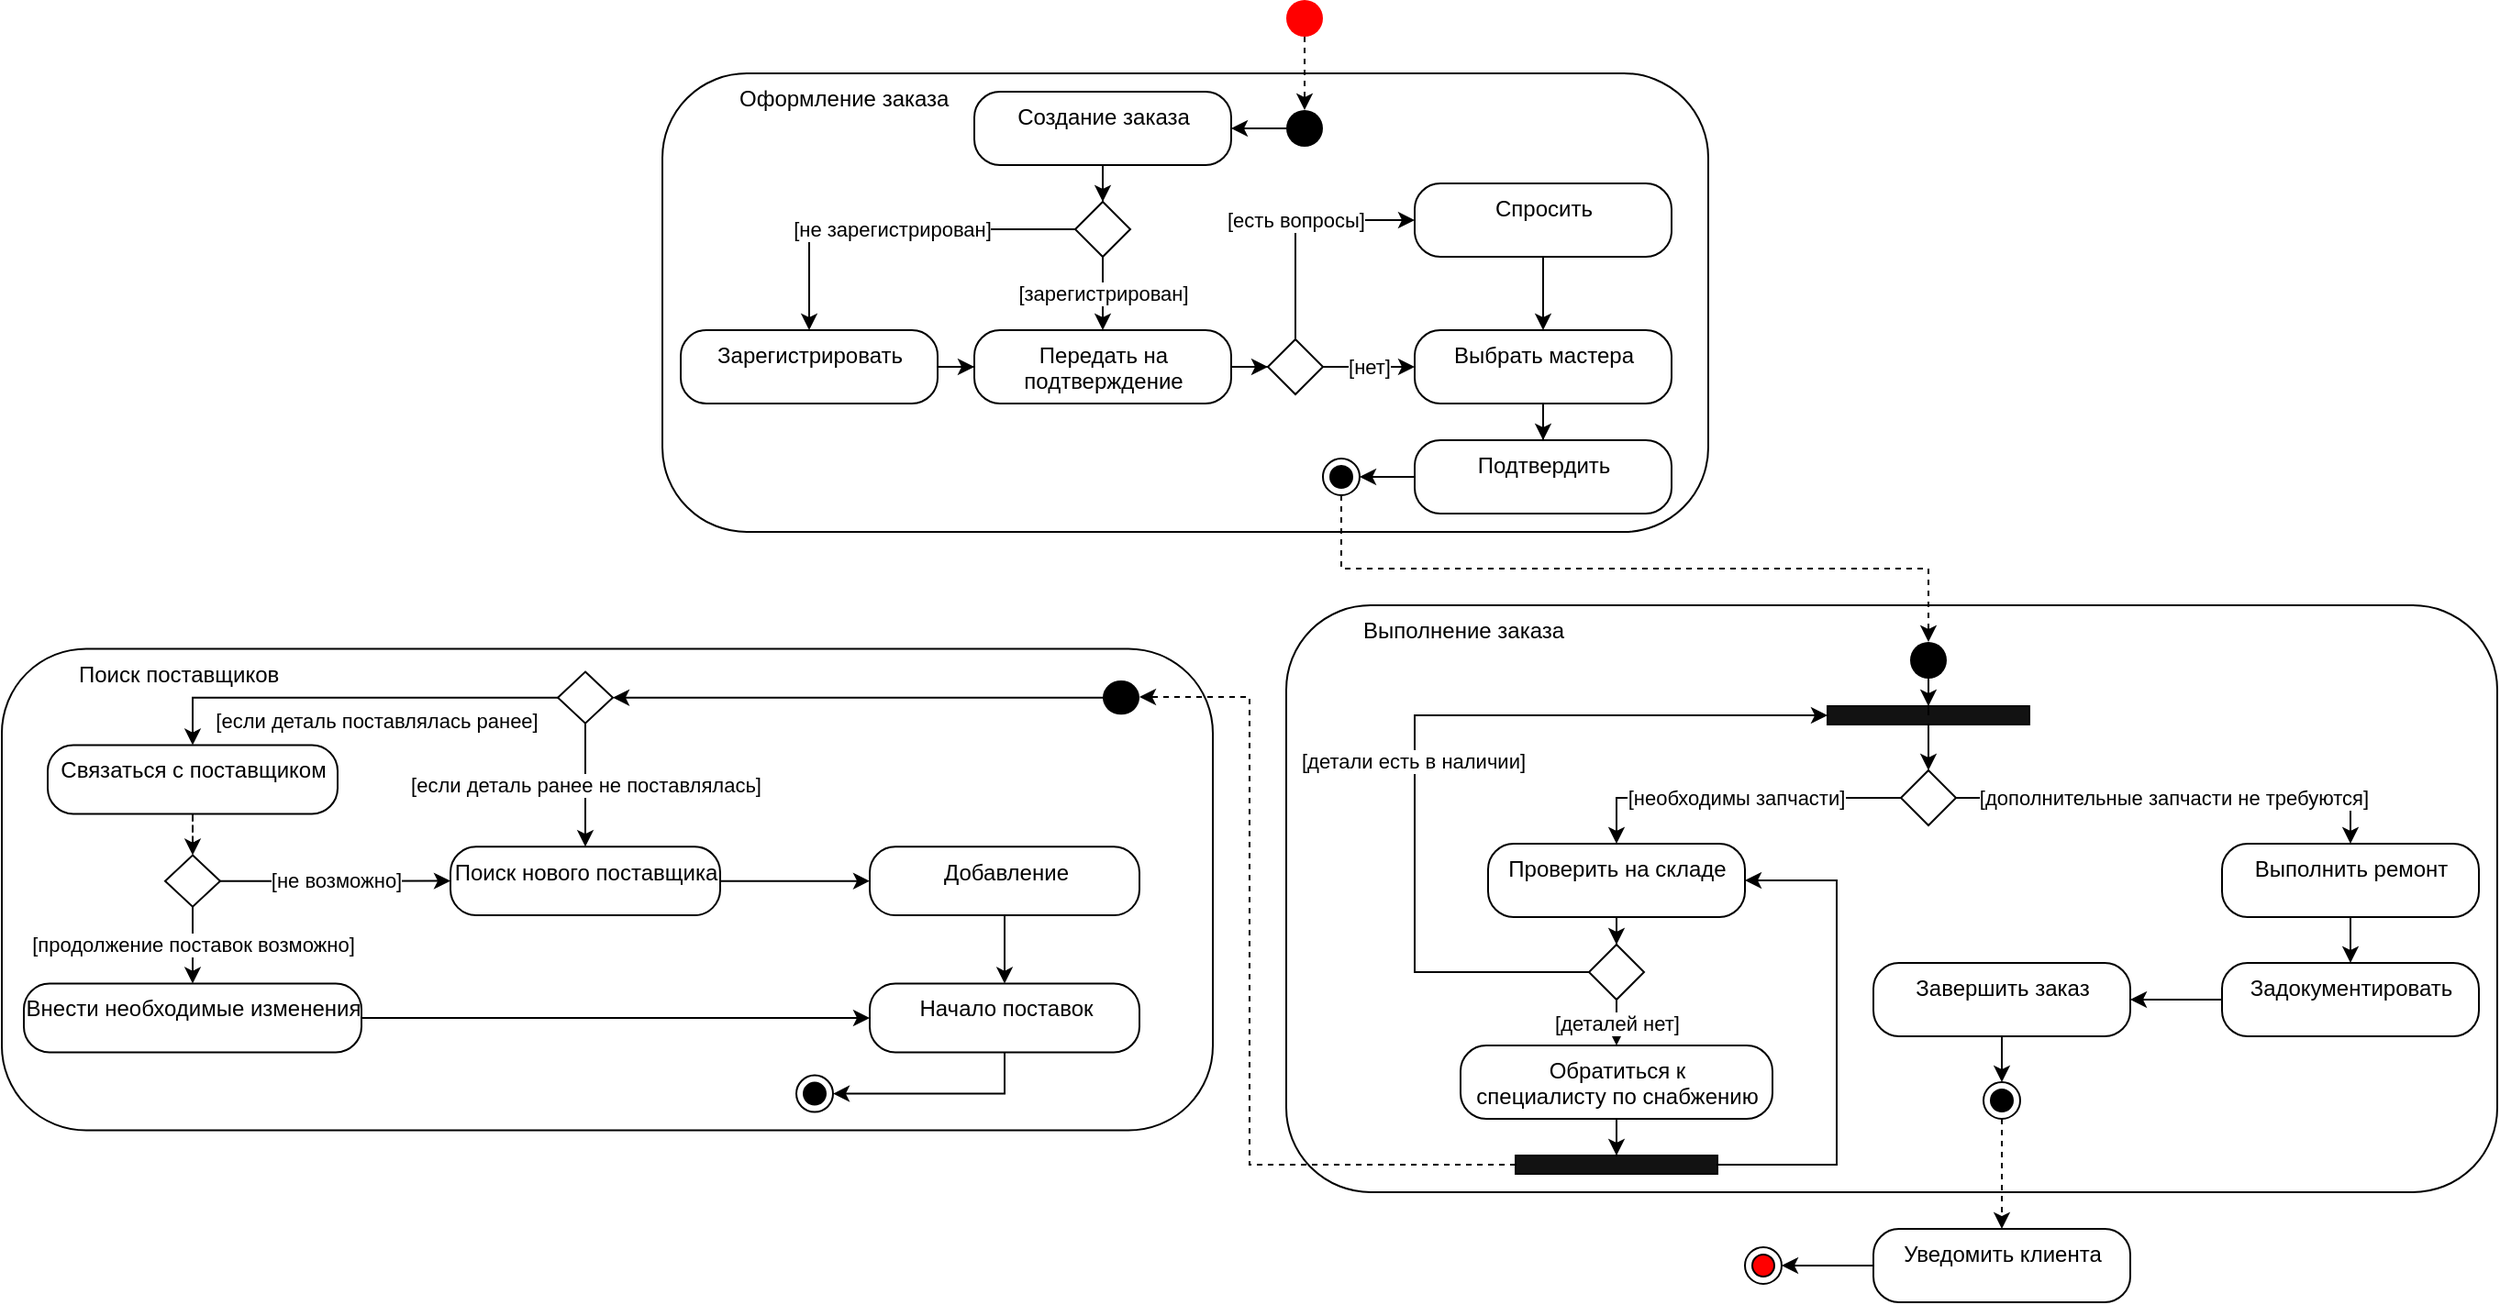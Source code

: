 <mxfile version="13.9.9" type="device"><diagram id="_Ec7mv_wGqaotwTmDxq5" name="Страница 1"><mxGraphModel dx="2378" dy="1140" grid="1" gridSize="10" guides="1" tooltips="1" connect="1" arrows="1" fold="1" page="1" pageScale="1" pageWidth="827" pageHeight="1169" math="0" shadow="0"><root><mxCell id="0"/><mxCell id="1" parent="0"/><mxCell id="ZJmdMWOzAyC2C9ayqiOj-72" style="edgeStyle=orthogonalEdgeStyle;rounded=0;orthogonalLoop=1;jettySize=auto;html=1;dashed=1;" parent="1" source="ZJmdMWOzAyC2C9ayqiOj-3" target="ZJmdMWOzAyC2C9ayqiOj-70" edge="1"><mxGeometry relative="1" as="geometry"><Array as="points"><mxPoint x="290" y="350"/><mxPoint x="610" y="350"/></Array></mxGeometry></mxCell><mxCell id="65qtRr_dpBYXdcNAv_sx-13" value="" style="group" vertex="1" connectable="0" parent="1"><mxGeometry x="260" y="370" width="660" height="320" as="geometry"/></mxCell><mxCell id="65qtRr_dpBYXdcNAv_sx-11" value="&lt;blockquote style=&quot;margin: 0 0 0 40px ; border: none ; padding: 0px&quot;&gt;Выполнение заказа&lt;/blockquote&gt;" style="html=1;align=left;verticalAlign=top;rounded=1;absoluteArcSize=1;arcSize=92;dashed=0;fillColor=none;perimeter=rectanglePerimeter;" vertex="1" parent="65qtRr_dpBYXdcNAv_sx-13"><mxGeometry width="660" height="320" as="geometry"/></mxCell><mxCell id="ZJmdMWOzAyC2C9ayqiOj-51" value="" style="rhombus;" parent="65qtRr_dpBYXdcNAv_sx-13" vertex="1"><mxGeometry x="335" y="90" width="30" height="30" as="geometry"/></mxCell><mxCell id="65qtRr_dpBYXdcNAv_sx-82" style="edgeStyle=orthogonalEdgeStyle;rounded=0;orthogonalLoop=1;jettySize=auto;html=1;endArrow=classic;endFill=1;" edge="1" parent="65qtRr_dpBYXdcNAv_sx-13" source="ZJmdMWOzAyC2C9ayqiOj-52" target="ZJmdMWOzAyC2C9ayqiOj-55"><mxGeometry relative="1" as="geometry"/></mxCell><mxCell id="ZJmdMWOzAyC2C9ayqiOj-52" value="Проверить на складе" style="html=1;align=center;verticalAlign=top;rounded=1;absoluteArcSize=1;arcSize=28;dashed=0;" parent="65qtRr_dpBYXdcNAv_sx-13" vertex="1"><mxGeometry x="110" y="130" width="140" height="40" as="geometry"/></mxCell><mxCell id="ZJmdMWOzAyC2C9ayqiOj-53" value="[необходимы запчасти]" style="edgeStyle=orthogonalEdgeStyle;rounded=0;orthogonalLoop=1;jettySize=auto;html=1;" parent="65qtRr_dpBYXdcNAv_sx-13" source="ZJmdMWOzAyC2C9ayqiOj-51" target="ZJmdMWOzAyC2C9ayqiOj-52" edge="1"><mxGeometry relative="1" as="geometry"/></mxCell><mxCell id="ZJmdMWOzAyC2C9ayqiOj-55" value="" style="rhombus;" parent="65qtRr_dpBYXdcNAv_sx-13" vertex="1"><mxGeometry x="165" y="185" width="30" height="30" as="geometry"/></mxCell><mxCell id="65qtRr_dpBYXdcNAv_sx-2" style="edgeStyle=orthogonalEdgeStyle;rounded=0;orthogonalLoop=1;jettySize=auto;html=1;" edge="1" parent="65qtRr_dpBYXdcNAv_sx-13" source="65qtRr_dpBYXdcNAv_sx-80" target="ZJmdMWOzAyC2C9ayqiOj-52"><mxGeometry relative="1" as="geometry"><Array as="points"><mxPoint x="180" y="305"/><mxPoint x="300" y="305"/><mxPoint x="300" y="150"/></Array></mxGeometry></mxCell><mxCell id="65qtRr_dpBYXdcNAv_sx-81" style="edgeStyle=orthogonalEdgeStyle;rounded=0;orthogonalLoop=1;jettySize=auto;html=1;entryX=0.5;entryY=0;entryDx=0;entryDy=0;endArrow=classic;endFill=1;" edge="1" parent="65qtRr_dpBYXdcNAv_sx-13" source="ZJmdMWOzAyC2C9ayqiOj-57" target="65qtRr_dpBYXdcNAv_sx-80"><mxGeometry relative="1" as="geometry"/></mxCell><mxCell id="ZJmdMWOzAyC2C9ayqiOj-57" value="Обратиться к &lt;br&gt;специалисту по снабжению" style="html=1;align=center;verticalAlign=top;rounded=1;absoluteArcSize=1;arcSize=28;dashed=0;" parent="65qtRr_dpBYXdcNAv_sx-13" vertex="1"><mxGeometry x="95" y="240" width="170" height="40" as="geometry"/></mxCell><mxCell id="ZJmdMWOzAyC2C9ayqiOj-58" value="[деталей нет]" style="edgeStyle=orthogonalEdgeStyle;rounded=0;orthogonalLoop=1;jettySize=auto;html=1;" parent="65qtRr_dpBYXdcNAv_sx-13" source="ZJmdMWOzAyC2C9ayqiOj-55" target="ZJmdMWOzAyC2C9ayqiOj-57" edge="1"><mxGeometry relative="1" as="geometry"/></mxCell><mxCell id="ZJmdMWOzAyC2C9ayqiOj-59" value="Выполнить ремонт" style="html=1;align=center;verticalAlign=top;rounded=1;absoluteArcSize=1;arcSize=28;dashed=0;" parent="65qtRr_dpBYXdcNAv_sx-13" vertex="1"><mxGeometry x="510" y="130" width="140" height="40" as="geometry"/></mxCell><mxCell id="ZJmdMWOzAyC2C9ayqiOj-60" value="[дополнительные запчасти не требуются]&amp;nbsp;" style="edgeStyle=orthogonalEdgeStyle;rounded=0;orthogonalLoop=1;jettySize=auto;html=1;" parent="65qtRr_dpBYXdcNAv_sx-13" source="ZJmdMWOzAyC2C9ayqiOj-51" target="ZJmdMWOzAyC2C9ayqiOj-59" edge="1"><mxGeometry relative="1" as="geometry"/></mxCell><mxCell id="ZJmdMWOzAyC2C9ayqiOj-62" value="Задокументировать" style="html=1;align=center;verticalAlign=top;rounded=1;absoluteArcSize=1;arcSize=28;dashed=0;" parent="65qtRr_dpBYXdcNAv_sx-13" vertex="1"><mxGeometry x="510" y="195" width="140" height="40" as="geometry"/></mxCell><mxCell id="ZJmdMWOzAyC2C9ayqiOj-63" style="edgeStyle=orthogonalEdgeStyle;rounded=0;orthogonalLoop=1;jettySize=auto;html=1;" parent="65qtRr_dpBYXdcNAv_sx-13" source="ZJmdMWOzAyC2C9ayqiOj-59" target="ZJmdMWOzAyC2C9ayqiOj-62" edge="1"><mxGeometry relative="1" as="geometry"/></mxCell><mxCell id="65qtRr_dpBYXdcNAv_sx-84" style="edgeStyle=orthogonalEdgeStyle;rounded=0;orthogonalLoop=1;jettySize=auto;html=1;endArrow=classic;endFill=1;" edge="1" parent="65qtRr_dpBYXdcNAv_sx-13" source="ZJmdMWOzAyC2C9ayqiOj-66" target="65qtRr_dpBYXdcNAv_sx-83"><mxGeometry relative="1" as="geometry"/></mxCell><mxCell id="ZJmdMWOzAyC2C9ayqiOj-66" value="Завершить заказ" style="html=1;align=center;verticalAlign=top;rounded=1;absoluteArcSize=1;arcSize=28;dashed=0;" parent="65qtRr_dpBYXdcNAv_sx-13" vertex="1"><mxGeometry x="320" y="195" width="140" height="40" as="geometry"/></mxCell><mxCell id="ZJmdMWOzAyC2C9ayqiOj-67" style="edgeStyle=orthogonalEdgeStyle;rounded=0;orthogonalLoop=1;jettySize=auto;html=1;" parent="65qtRr_dpBYXdcNAv_sx-13" source="ZJmdMWOzAyC2C9ayqiOj-62" target="ZJmdMWOzAyC2C9ayqiOj-66" edge="1"><mxGeometry relative="1" as="geometry"/></mxCell><mxCell id="ZJmdMWOzAyC2C9ayqiOj-70" value="" style="ellipse;fillColor=#000000;strokeColor=none;" parent="65qtRr_dpBYXdcNAv_sx-13" vertex="1"><mxGeometry x="340" y="20" width="20" height="20" as="geometry"/></mxCell><mxCell id="65qtRr_dpBYXdcNAv_sx-6" style="edgeStyle=orthogonalEdgeStyle;rounded=0;orthogonalLoop=1;jettySize=auto;html=1;endArrow=classic;endFill=1;" edge="1" parent="65qtRr_dpBYXdcNAv_sx-13" source="65qtRr_dpBYXdcNAv_sx-5" target="ZJmdMWOzAyC2C9ayqiOj-51"><mxGeometry relative="1" as="geometry"/></mxCell><mxCell id="65qtRr_dpBYXdcNAv_sx-5" value="" style="html=1;fillColor=#121212;" vertex="1" parent="65qtRr_dpBYXdcNAv_sx-13"><mxGeometry x="295" y="55" width="110" height="10" as="geometry"/></mxCell><mxCell id="ZJmdMWOzAyC2C9ayqiOj-64" style="edgeStyle=orthogonalEdgeStyle;rounded=0;orthogonalLoop=1;jettySize=auto;html=1;" parent="65qtRr_dpBYXdcNAv_sx-13" source="ZJmdMWOzAyC2C9ayqiOj-55" target="65qtRr_dpBYXdcNAv_sx-5" edge="1"><mxGeometry relative="1" as="geometry"><Array as="points"><mxPoint x="70" y="200"/><mxPoint x="70" y="60"/></Array></mxGeometry></mxCell><mxCell id="ZJmdMWOzAyC2C9ayqiOj-65" value="[детали есть в наличии]" style="edgeLabel;html=1;align=center;verticalAlign=middle;resizable=0;points=[];" parent="ZJmdMWOzAyC2C9ayqiOj-64" vertex="1" connectable="0"><mxGeometry x="-0.086" y="1" relative="1" as="geometry"><mxPoint as="offset"/></mxGeometry></mxCell><mxCell id="ZJmdMWOzAyC2C9ayqiOj-71" style="edgeStyle=orthogonalEdgeStyle;rounded=0;orthogonalLoop=1;jettySize=auto;html=1;" parent="65qtRr_dpBYXdcNAv_sx-13" source="ZJmdMWOzAyC2C9ayqiOj-70" target="65qtRr_dpBYXdcNAv_sx-5" edge="1"><mxGeometry relative="1" as="geometry"/></mxCell><mxCell id="65qtRr_dpBYXdcNAv_sx-80" value="" style="html=1;fillColor=#121212;" vertex="1" parent="65qtRr_dpBYXdcNAv_sx-13"><mxGeometry x="125" y="300" width="110" height="10" as="geometry"/></mxCell><mxCell id="65qtRr_dpBYXdcNAv_sx-83" value="" style="ellipse;html=1;shape=endState;fillColor=#000000;strokeColor=#000000;" vertex="1" parent="65qtRr_dpBYXdcNAv_sx-13"><mxGeometry x="380" y="260" width="20" height="20" as="geometry"/></mxCell><mxCell id="65qtRr_dpBYXdcNAv_sx-14" value="" style="group;" vertex="1" connectable="0" parent="1"><mxGeometry x="-80" y="80" width="570" height="250" as="geometry"/></mxCell><mxCell id="ZJmdMWOzAyC2C9ayqiOj-8" value="&lt;blockquote style=&quot;margin: 0 0 0 40px ; border: none ; padding: 0px&quot;&gt;Оформление заказа&lt;/blockquote&gt;" style="html=1;align=left;verticalAlign=top;rounded=1;absoluteArcSize=1;arcSize=92;dashed=0;fillColor=none;perimeter=rectanglePerimeter;" parent="65qtRr_dpBYXdcNAv_sx-14" vertex="1"><mxGeometry width="570" height="250" as="geometry"/></mxCell><mxCell id="ZJmdMWOzAyC2C9ayqiOj-2" value="" style="ellipse;fillColor=#000000;strokeColor=none;" parent="65qtRr_dpBYXdcNAv_sx-14" vertex="1"><mxGeometry x="340" y="20" width="20" height="20" as="geometry"/></mxCell><mxCell id="ZJmdMWOzAyC2C9ayqiOj-3" value="" style="ellipse;html=1;shape=endState;fillColor=#000000;strokeColor=#000000;" parent="65qtRr_dpBYXdcNAv_sx-14" vertex="1"><mxGeometry x="360" y="210" width="20" height="20" as="geometry"/></mxCell><mxCell id="ZJmdMWOzAyC2C9ayqiOj-4" value="Создание заказа" style="html=1;align=center;verticalAlign=top;rounded=1;absoluteArcSize=1;arcSize=28;dashed=0;" parent="65qtRr_dpBYXdcNAv_sx-14" vertex="1"><mxGeometry x="170" y="10" width="140" height="40" as="geometry"/></mxCell><mxCell id="ZJmdMWOzAyC2C9ayqiOj-16" style="edgeStyle=orthogonalEdgeStyle;rounded=0;orthogonalLoop=1;jettySize=auto;html=1;" parent="65qtRr_dpBYXdcNAv_sx-14" source="ZJmdMWOzAyC2C9ayqiOj-2" target="ZJmdMWOzAyC2C9ayqiOj-4" edge="1"><mxGeometry relative="1" as="geometry"/></mxCell><mxCell id="ZJmdMWOzAyC2C9ayqiOj-5" value="" style="rhombus;" parent="65qtRr_dpBYXdcNAv_sx-14" vertex="1"><mxGeometry x="225" y="70" width="30" height="30" as="geometry"/></mxCell><mxCell id="ZJmdMWOzAyC2C9ayqiOj-15" style="edgeStyle=orthogonalEdgeStyle;rounded=0;orthogonalLoop=1;jettySize=auto;html=1;" parent="65qtRr_dpBYXdcNAv_sx-14" source="ZJmdMWOzAyC2C9ayqiOj-4" target="ZJmdMWOzAyC2C9ayqiOj-5" edge="1"><mxGeometry relative="1" as="geometry"><mxPoint x="290" y="120" as="targetPoint"/></mxGeometry></mxCell><mxCell id="ZJmdMWOzAyC2C9ayqiOj-17" value="Зарегистрировать" style="html=1;align=center;verticalAlign=top;rounded=1;absoluteArcSize=1;arcSize=28;dashed=0;" parent="65qtRr_dpBYXdcNAv_sx-14" vertex="1"><mxGeometry x="10" y="140" width="140" height="40" as="geometry"/></mxCell><mxCell id="ZJmdMWOzAyC2C9ayqiOj-18" value="[не зарегистрирован]" style="edgeStyle=orthogonalEdgeStyle;rounded=0;orthogonalLoop=1;jettySize=auto;html=1;" parent="65qtRr_dpBYXdcNAv_sx-14" source="ZJmdMWOzAyC2C9ayqiOj-5" target="ZJmdMWOzAyC2C9ayqiOj-17" edge="1"><mxGeometry relative="1" as="geometry"/></mxCell><mxCell id="ZJmdMWOzAyC2C9ayqiOj-19" value="Передать на &lt;br&gt;подтверждение" style="html=1;align=center;verticalAlign=top;rounded=1;absoluteArcSize=1;arcSize=28;dashed=0;" parent="65qtRr_dpBYXdcNAv_sx-14" vertex="1"><mxGeometry x="170" y="140" width="140" height="40" as="geometry"/></mxCell><mxCell id="ZJmdMWOzAyC2C9ayqiOj-20" value="[зарегистрирован]" style="edgeStyle=orthogonalEdgeStyle;rounded=0;orthogonalLoop=1;jettySize=auto;html=1;" parent="65qtRr_dpBYXdcNAv_sx-14" source="ZJmdMWOzAyC2C9ayqiOj-5" target="ZJmdMWOzAyC2C9ayqiOj-19" edge="1"><mxGeometry relative="1" as="geometry"/></mxCell><mxCell id="ZJmdMWOzAyC2C9ayqiOj-21" style="edgeStyle=orthogonalEdgeStyle;rounded=0;orthogonalLoop=1;jettySize=auto;html=1;" parent="65qtRr_dpBYXdcNAv_sx-14" source="ZJmdMWOzAyC2C9ayqiOj-17" target="ZJmdMWOzAyC2C9ayqiOj-19" edge="1"><mxGeometry relative="1" as="geometry"/></mxCell><mxCell id="ZJmdMWOzAyC2C9ayqiOj-22" value="" style="rhombus;" parent="65qtRr_dpBYXdcNAv_sx-14" vertex="1"><mxGeometry x="330" y="145" width="30" height="30" as="geometry"/></mxCell><mxCell id="ZJmdMWOzAyC2C9ayqiOj-23" style="edgeStyle=orthogonalEdgeStyle;rounded=0;orthogonalLoop=1;jettySize=auto;html=1;" parent="65qtRr_dpBYXdcNAv_sx-14" source="ZJmdMWOzAyC2C9ayqiOj-19" target="ZJmdMWOzAyC2C9ayqiOj-22" edge="1"><mxGeometry relative="1" as="geometry"/></mxCell><mxCell id="ZJmdMWOzAyC2C9ayqiOj-24" value="Выбрать мастера" style="html=1;align=center;verticalAlign=top;rounded=1;absoluteArcSize=1;arcSize=28;dashed=0;" parent="65qtRr_dpBYXdcNAv_sx-14" vertex="1"><mxGeometry x="410" y="140" width="140" height="40" as="geometry"/></mxCell><mxCell id="ZJmdMWOzAyC2C9ayqiOj-28" value="[нет]" style="edgeStyle=orthogonalEdgeStyle;rounded=0;orthogonalLoop=1;jettySize=auto;html=1;" parent="65qtRr_dpBYXdcNAv_sx-14" source="ZJmdMWOzAyC2C9ayqiOj-22" target="ZJmdMWOzAyC2C9ayqiOj-24" edge="1"><mxGeometry relative="1" as="geometry"/></mxCell><mxCell id="ZJmdMWOzAyC2C9ayqiOj-27" style="edgeStyle=orthogonalEdgeStyle;rounded=0;orthogonalLoop=1;jettySize=auto;html=1;" parent="65qtRr_dpBYXdcNAv_sx-14" source="ZJmdMWOzAyC2C9ayqiOj-25" target="ZJmdMWOzAyC2C9ayqiOj-24" edge="1"><mxGeometry relative="1" as="geometry"/></mxCell><mxCell id="ZJmdMWOzAyC2C9ayqiOj-25" value="Спросить" style="html=1;align=center;verticalAlign=top;rounded=1;absoluteArcSize=1;arcSize=28;dashed=0;" parent="65qtRr_dpBYXdcNAv_sx-14" vertex="1"><mxGeometry x="410" y="60" width="140" height="40" as="geometry"/></mxCell><mxCell id="ZJmdMWOzAyC2C9ayqiOj-26" value="[есть вопросы]" style="edgeStyle=orthogonalEdgeStyle;rounded=0;orthogonalLoop=1;jettySize=auto;html=1;" parent="65qtRr_dpBYXdcNAv_sx-14" source="ZJmdMWOzAyC2C9ayqiOj-22" target="ZJmdMWOzAyC2C9ayqiOj-25" edge="1"><mxGeometry relative="1" as="geometry"><Array as="points"><mxPoint x="345" y="80"/></Array></mxGeometry></mxCell><mxCell id="ZJmdMWOzAyC2C9ayqiOj-68" style="edgeStyle=orthogonalEdgeStyle;rounded=0;orthogonalLoop=1;jettySize=auto;html=1;" parent="65qtRr_dpBYXdcNAv_sx-14" source="ZJmdMWOzAyC2C9ayqiOj-29" target="ZJmdMWOzAyC2C9ayqiOj-3" edge="1"><mxGeometry relative="1" as="geometry"/></mxCell><mxCell id="ZJmdMWOzAyC2C9ayqiOj-29" value="Подтвердить" style="html=1;align=center;verticalAlign=top;rounded=1;absoluteArcSize=1;arcSize=28;dashed=0;" parent="65qtRr_dpBYXdcNAv_sx-14" vertex="1"><mxGeometry x="410" y="200" width="140" height="40" as="geometry"/></mxCell><mxCell id="ZJmdMWOzAyC2C9ayqiOj-30" style="edgeStyle=orthogonalEdgeStyle;rounded=0;orthogonalLoop=1;jettySize=auto;html=1;" parent="65qtRr_dpBYXdcNAv_sx-14" source="ZJmdMWOzAyC2C9ayqiOj-24" target="ZJmdMWOzAyC2C9ayqiOj-29" edge="1"><mxGeometry relative="1" as="geometry"/></mxCell><mxCell id="65qtRr_dpBYXdcNAv_sx-74" style="edgeStyle=orthogonalEdgeStyle;rounded=0;orthogonalLoop=1;jettySize=auto;html=1;endArrow=classic;endFill=1;" edge="1" parent="1" source="65qtRr_dpBYXdcNAv_sx-15" target="65qtRr_dpBYXdcNAv_sx-73"><mxGeometry relative="1" as="geometry"/></mxCell><mxCell id="65qtRr_dpBYXdcNAv_sx-15" value="Уведомить клиента" style="html=1;align=center;verticalAlign=top;rounded=1;absoluteArcSize=1;arcSize=28;dashed=0;" vertex="1" parent="1"><mxGeometry x="580" y="710" width="140" height="40" as="geometry"/></mxCell><mxCell id="65qtRr_dpBYXdcNAv_sx-73" value="" style="ellipse;html=1;shape=endState;strokeColor=#000000;fillColor=#FF0000;" vertex="1" parent="1"><mxGeometry x="510" y="720" width="20" height="20" as="geometry"/></mxCell><mxCell id="65qtRr_dpBYXdcNAv_sx-75" value="" style="group" vertex="1" connectable="0" parent="1"><mxGeometry x="-440" y="393.71" width="660" height="262.58" as="geometry"/></mxCell><mxCell id="65qtRr_dpBYXdcNAv_sx-17" value="&lt;blockquote style=&quot;margin: 0 0 0 40px ; border: none ; padding: 0px&quot;&gt;Поиск поставщиков&lt;/blockquote&gt;" style="html=1;align=left;verticalAlign=top;rounded=1;absoluteArcSize=1;arcSize=92;dashed=0;fillColor=none;perimeter=rectanglePerimeter;" vertex="1" parent="65qtRr_dpBYXdcNAv_sx-75"><mxGeometry width="660" height="262.58" as="geometry"/></mxCell><mxCell id="65qtRr_dpBYXdcNAv_sx-18" value="" style="rhombus;" vertex="1" parent="65qtRr_dpBYXdcNAv_sx-75"><mxGeometry x="303" y="12.584" width="30" height="28.065" as="geometry"/></mxCell><mxCell id="65qtRr_dpBYXdcNAv_sx-19" value="Связаться с поставщиком" style="html=1;align=center;verticalAlign=top;rounded=1;absoluteArcSize=1;arcSize=28;dashed=0;" vertex="1" parent="65qtRr_dpBYXdcNAv_sx-75"><mxGeometry x="25" y="52.58" width="158" height="37.42" as="geometry"/></mxCell><mxCell id="65qtRr_dpBYXdcNAv_sx-20" value="[если деталь поставлялась ранее]" style="edgeStyle=orthogonalEdgeStyle;rounded=0;orthogonalLoop=1;jettySize=auto;html=1;" edge="1" parent="65qtRr_dpBYXdcNAv_sx-75" source="65qtRr_dpBYXdcNAv_sx-18" target="65qtRr_dpBYXdcNAv_sx-19"><mxGeometry x="-350" y="759.999" as="geometry"/></mxCell><mxCell id="65qtRr_dpBYXdcNAv_sx-21" value="" style="rhombus;" vertex="1" parent="65qtRr_dpBYXdcNAv_sx-75"><mxGeometry x="89" y="112.582" width="30" height="28.065" as="geometry"/></mxCell><mxCell id="65qtRr_dpBYXdcNAv_sx-40" style="edgeStyle=orthogonalEdgeStyle;rounded=0;orthogonalLoop=1;jettySize=auto;html=1;dashed=1;endArrow=classic;endFill=1;" edge="1" parent="65qtRr_dpBYXdcNAv_sx-75" source="65qtRr_dpBYXdcNAv_sx-19" target="65qtRr_dpBYXdcNAv_sx-21"><mxGeometry relative="1" as="geometry"/></mxCell><mxCell id="65qtRr_dpBYXdcNAv_sx-24" value="Внести необходимые изменения" style="html=1;align=center;verticalAlign=top;rounded=1;absoluteArcSize=1;arcSize=28;dashed=0;" vertex="1" parent="65qtRr_dpBYXdcNAv_sx-75"><mxGeometry x="12" y="182.58" width="184" height="37.42" as="geometry"/></mxCell><mxCell id="65qtRr_dpBYXdcNAv_sx-25" value="[продолжение поставок возможно]" style="edgeStyle=orthogonalEdgeStyle;rounded=0;orthogonalLoop=1;jettySize=auto;html=1;" edge="1" parent="65qtRr_dpBYXdcNAv_sx-75" source="65qtRr_dpBYXdcNAv_sx-21" target="65qtRr_dpBYXdcNAv_sx-24"><mxGeometry x="-350" y="759.999" as="geometry"/></mxCell><mxCell id="65qtRr_dpBYXdcNAv_sx-26" value="Поиск нового поставщика" style="html=1;align=center;verticalAlign=top;rounded=1;absoluteArcSize=1;arcSize=28;dashed=0;" vertex="1" parent="65qtRr_dpBYXdcNAv_sx-75"><mxGeometry x="244.5" y="107.9" width="147" height="37.42" as="geometry"/></mxCell><mxCell id="65qtRr_dpBYXdcNAv_sx-44" value="[не возможно]" style="edgeStyle=orthogonalEdgeStyle;rounded=0;orthogonalLoop=1;jettySize=auto;html=1;endArrow=classic;endFill=1;" edge="1" parent="65qtRr_dpBYXdcNAv_sx-75" source="65qtRr_dpBYXdcNAv_sx-21" target="65qtRr_dpBYXdcNAv_sx-26"><mxGeometry relative="1" as="geometry"/></mxCell><mxCell id="65qtRr_dpBYXdcNAv_sx-27" value="[если деталь ранее не поставлялась]" style="edgeStyle=orthogonalEdgeStyle;rounded=0;orthogonalLoop=1;jettySize=auto;html=1;" edge="1" parent="65qtRr_dpBYXdcNAv_sx-75" source="65qtRr_dpBYXdcNAv_sx-18" target="65qtRr_dpBYXdcNAv_sx-26"><mxGeometry x="-350" y="759.999" as="geometry"/></mxCell><mxCell id="65qtRr_dpBYXdcNAv_sx-28" value="Добавление" style="html=1;align=center;verticalAlign=top;rounded=1;absoluteArcSize=1;arcSize=28;dashed=0;" vertex="1" parent="65qtRr_dpBYXdcNAv_sx-75"><mxGeometry x="473" y="107.9" width="147" height="37.42" as="geometry"/></mxCell><mxCell id="65qtRr_dpBYXdcNAv_sx-45" style="edgeStyle=orthogonalEdgeStyle;rounded=0;orthogonalLoop=1;jettySize=auto;html=1;endArrow=classic;endFill=1;" edge="1" parent="65qtRr_dpBYXdcNAv_sx-75" source="65qtRr_dpBYXdcNAv_sx-26" target="65qtRr_dpBYXdcNAv_sx-28"><mxGeometry relative="1" as="geometry"/></mxCell><mxCell id="65qtRr_dpBYXdcNAv_sx-30" value="Начало поставок" style="html=1;align=center;verticalAlign=top;rounded=1;absoluteArcSize=1;arcSize=28;dashed=0;" vertex="1" parent="65qtRr_dpBYXdcNAv_sx-75"><mxGeometry x="473" y="182.58" width="147" height="37.42" as="geometry"/></mxCell><mxCell id="65qtRr_dpBYXdcNAv_sx-46" style="edgeStyle=orthogonalEdgeStyle;rounded=0;orthogonalLoop=1;jettySize=auto;html=1;endArrow=classic;endFill=1;" edge="1" parent="65qtRr_dpBYXdcNAv_sx-75" source="65qtRr_dpBYXdcNAv_sx-24" target="65qtRr_dpBYXdcNAv_sx-30"><mxGeometry relative="1" as="geometry"/></mxCell><mxCell id="65qtRr_dpBYXdcNAv_sx-42" style="edgeStyle=orthogonalEdgeStyle;rounded=0;orthogonalLoop=1;jettySize=auto;html=1;endArrow=classic;endFill=1;" edge="1" parent="65qtRr_dpBYXdcNAv_sx-75" source="65qtRr_dpBYXdcNAv_sx-28" target="65qtRr_dpBYXdcNAv_sx-30"><mxGeometry relative="1" as="geometry"/></mxCell><mxCell id="65qtRr_dpBYXdcNAv_sx-72" style="edgeStyle=orthogonalEdgeStyle;rounded=0;orthogonalLoop=1;jettySize=auto;html=1;endArrow=classic;endFill=1;" edge="1" parent="65qtRr_dpBYXdcNAv_sx-75" source="65qtRr_dpBYXdcNAv_sx-32" target="65qtRr_dpBYXdcNAv_sx-18"><mxGeometry relative="1" as="geometry"/></mxCell><mxCell id="65qtRr_dpBYXdcNAv_sx-32" value="" style="ellipse;fillColor=#000000;strokeColor=none;" vertex="1" parent="65qtRr_dpBYXdcNAv_sx-75"><mxGeometry x="600" y="17.26" width="20" height="18.71" as="geometry"/></mxCell><mxCell id="65qtRr_dpBYXdcNAv_sx-70" value="" style="ellipse;html=1;shape=endState;fillColor=#000000;strokeColor=#000000;" vertex="1" parent="65qtRr_dpBYXdcNAv_sx-75"><mxGeometry x="433" y="232.58" width="20" height="20" as="geometry"/></mxCell><mxCell id="65qtRr_dpBYXdcNAv_sx-71" style="edgeStyle=orthogonalEdgeStyle;rounded=0;orthogonalLoop=1;jettySize=auto;html=1;endArrow=classic;endFill=1;" edge="1" parent="65qtRr_dpBYXdcNAv_sx-75" source="65qtRr_dpBYXdcNAv_sx-30" target="65qtRr_dpBYXdcNAv_sx-70"><mxGeometry relative="1" as="geometry"><Array as="points"><mxPoint x="547" y="242.58"/></Array></mxGeometry></mxCell><mxCell id="65qtRr_dpBYXdcNAv_sx-77" style="edgeStyle=orthogonalEdgeStyle;rounded=0;orthogonalLoop=1;jettySize=auto;html=1;dashed=1;endArrow=classic;endFill=1;" edge="1" parent="1" source="65qtRr_dpBYXdcNAv_sx-80" target="65qtRr_dpBYXdcNAv_sx-32"><mxGeometry relative="1" as="geometry"><Array as="points"><mxPoint x="440" y="675"/><mxPoint x="240" y="675"/><mxPoint x="240" y="420"/></Array></mxGeometry></mxCell><mxCell id="65qtRr_dpBYXdcNAv_sx-79" style="edgeStyle=orthogonalEdgeStyle;rounded=0;orthogonalLoop=1;jettySize=auto;html=1;dashed=1;endArrow=classic;endFill=1;" edge="1" parent="1" source="65qtRr_dpBYXdcNAv_sx-78" target="ZJmdMWOzAyC2C9ayqiOj-2"><mxGeometry relative="1" as="geometry"/></mxCell><mxCell id="65qtRr_dpBYXdcNAv_sx-78" value="" style="ellipse;strokeColor=none;fillColor=#FF0000;" vertex="1" parent="1"><mxGeometry x="260" y="40" width="20" height="20" as="geometry"/></mxCell><mxCell id="65qtRr_dpBYXdcNAv_sx-85" style="edgeStyle=orthogonalEdgeStyle;rounded=0;orthogonalLoop=1;jettySize=auto;html=1;endArrow=classic;endFill=1;dashed=1;" edge="1" parent="1" source="65qtRr_dpBYXdcNAv_sx-83" target="65qtRr_dpBYXdcNAv_sx-15"><mxGeometry relative="1" as="geometry"/></mxCell></root></mxGraphModel></diagram></mxfile>